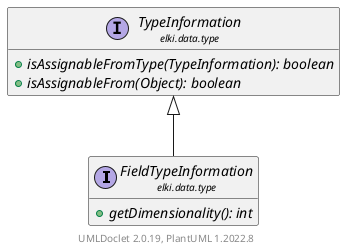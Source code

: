 @startuml
    remove .*\.(Instance|Par|Parameterizer|Factory)$
    set namespaceSeparator none
    hide empty fields
    hide empty methods

    interface "<size:14>FieldTypeInformation\n<size:10>elki.data.type" as elki.data.type.FieldTypeInformation [[FieldTypeInformation.html]] {
        {abstract} +getDimensionality(): int
    }

    interface "<size:14>TypeInformation\n<size:10>elki.data.type" as elki.data.type.TypeInformation [[TypeInformation.html]] {
        {abstract} +isAssignableFromType(TypeInformation): boolean
        {abstract} +isAssignableFrom(Object): boolean
    }

    elki.data.type.TypeInformation <|-- elki.data.type.FieldTypeInformation

    center footer UMLDoclet 2.0.19, PlantUML 1.2022.8
@enduml
